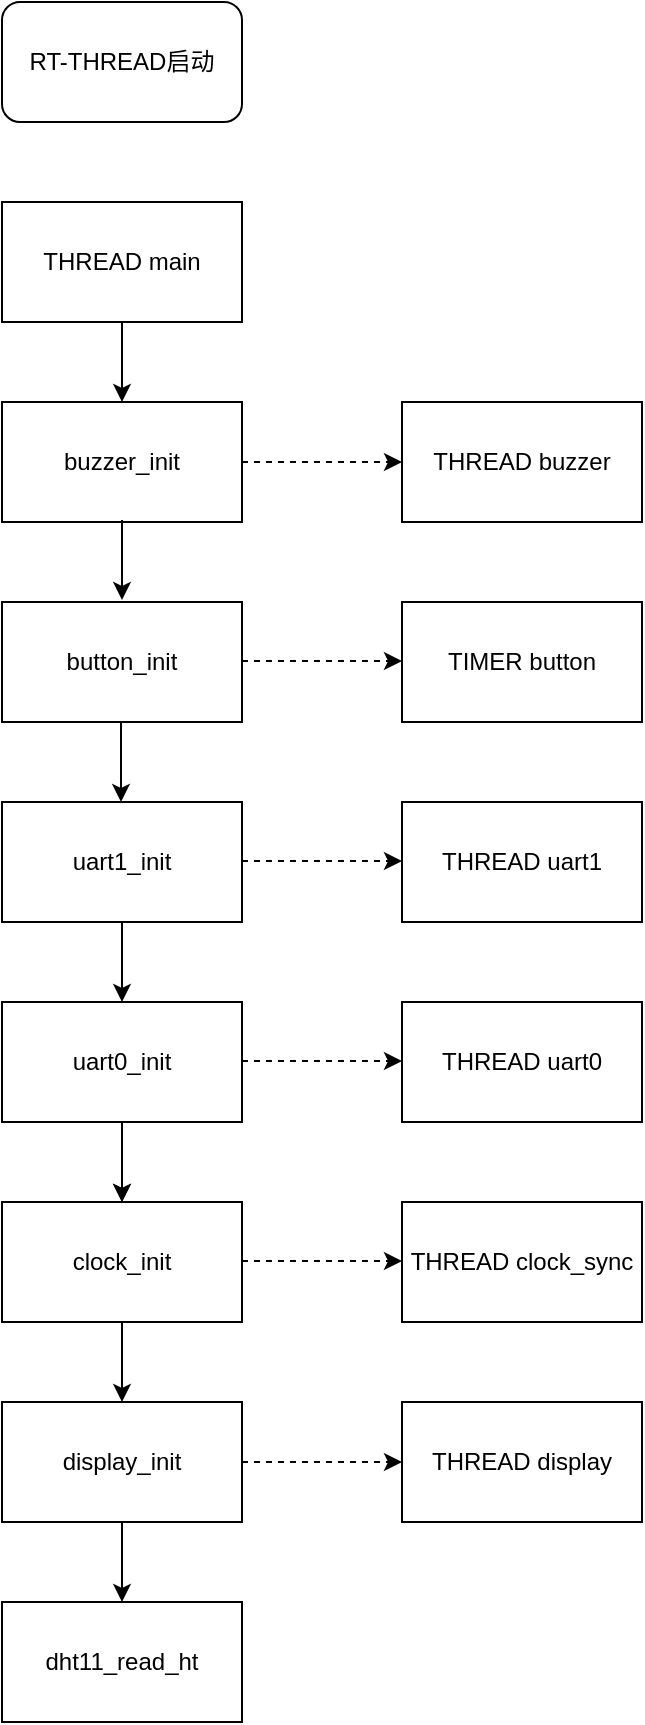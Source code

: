 <mxfile version="19.0.3" type="github">
  <diagram id="kJk4uJ9yfwuJy3zpaMZb" name="Page-1">
    <mxGraphModel dx="1209" dy="700" grid="1" gridSize="10" guides="1" tooltips="1" connect="1" arrows="1" fold="1" page="1" pageScale="1" pageWidth="827" pageHeight="1169" math="0" shadow="0">
      <root>
        <mxCell id="0" />
        <mxCell id="1" parent="0" />
        <mxCell id="GbeZwU4aBQHvOexcGolt-1" value="RT-THREAD启动" style="rounded=1;whiteSpace=wrap;html=1;" vertex="1" parent="1">
          <mxGeometry x="350" y="340" width="120" height="60" as="geometry" />
        </mxCell>
        <mxCell id="GbeZwU4aBQHvOexcGolt-2" value="THREAD main" style="rounded=0;whiteSpace=wrap;html=1;" vertex="1" parent="1">
          <mxGeometry x="350" y="440" width="120" height="60" as="geometry" />
        </mxCell>
        <mxCell id="GbeZwU4aBQHvOexcGolt-3" value="buzzer_init" style="rounded=0;whiteSpace=wrap;html=1;" vertex="1" parent="1">
          <mxGeometry x="350" y="540" width="120" height="60" as="geometry" />
        </mxCell>
        <mxCell id="GbeZwU4aBQHvOexcGolt-4" value="THREAD buzzer" style="rounded=0;whiteSpace=wrap;html=1;" vertex="1" parent="1">
          <mxGeometry x="550" y="540" width="120" height="60" as="geometry" />
        </mxCell>
        <mxCell id="GbeZwU4aBQHvOexcGolt-5" value="button_init" style="rounded=0;whiteSpace=wrap;html=1;" vertex="1" parent="1">
          <mxGeometry x="350" y="640" width="120" height="60" as="geometry" />
        </mxCell>
        <mxCell id="GbeZwU4aBQHvOexcGolt-6" value="uart1_init" style="rounded=0;whiteSpace=wrap;html=1;" vertex="1" parent="1">
          <mxGeometry x="350" y="740" width="120" height="60" as="geometry" />
        </mxCell>
        <mxCell id="GbeZwU4aBQHvOexcGolt-7" value="TIMER button" style="rounded=0;whiteSpace=wrap;html=1;" vertex="1" parent="1">
          <mxGeometry x="550" y="640" width="120" height="60" as="geometry" />
        </mxCell>
        <mxCell id="GbeZwU4aBQHvOexcGolt-8" value="THREAD uart1" style="rounded=0;whiteSpace=wrap;html=1;" vertex="1" parent="1">
          <mxGeometry x="550" y="740" width="120" height="60" as="geometry" />
        </mxCell>
        <mxCell id="GbeZwU4aBQHvOexcGolt-41" value="" style="edgeStyle=orthogonalEdgeStyle;rounded=0;orthogonalLoop=1;jettySize=auto;html=1;" edge="1" parent="1" source="GbeZwU4aBQHvOexcGolt-9" target="GbeZwU4aBQHvOexcGolt-11">
          <mxGeometry relative="1" as="geometry" />
        </mxCell>
        <mxCell id="GbeZwU4aBQHvOexcGolt-9" value="uart0_init" style="rounded=0;whiteSpace=wrap;html=1;" vertex="1" parent="1">
          <mxGeometry x="350" y="840" width="120" height="60" as="geometry" />
        </mxCell>
        <mxCell id="GbeZwU4aBQHvOexcGolt-10" value="THREAD uart0" style="rounded=0;whiteSpace=wrap;html=1;" vertex="1" parent="1">
          <mxGeometry x="550" y="840" width="120" height="60" as="geometry" />
        </mxCell>
        <mxCell id="GbeZwU4aBQHvOexcGolt-11" value="clock_init" style="rounded=0;whiteSpace=wrap;html=1;" vertex="1" parent="1">
          <mxGeometry x="350" y="940" width="120" height="60" as="geometry" />
        </mxCell>
        <mxCell id="GbeZwU4aBQHvOexcGolt-12" value="THREAD clock_sync" style="rounded=0;whiteSpace=wrap;html=1;" vertex="1" parent="1">
          <mxGeometry x="550" y="940" width="120" height="60" as="geometry" />
        </mxCell>
        <mxCell id="GbeZwU4aBQHvOexcGolt-13" value="display_init" style="rounded=0;whiteSpace=wrap;html=1;" vertex="1" parent="1">
          <mxGeometry x="350" y="1040" width="120" height="60" as="geometry" />
        </mxCell>
        <mxCell id="GbeZwU4aBQHvOexcGolt-14" value="THREAD display" style="rounded=0;whiteSpace=wrap;html=1;" vertex="1" parent="1">
          <mxGeometry x="550" y="1040" width="120" height="60" as="geometry" />
        </mxCell>
        <mxCell id="GbeZwU4aBQHvOexcGolt-19" value="" style="endArrow=classic;html=1;rounded=0;exitX=0.5;exitY=1;exitDx=0;exitDy=0;" edge="1" parent="1">
          <mxGeometry width="50" height="50" relative="1" as="geometry">
            <mxPoint x="410" y="599" as="sourcePoint" />
            <mxPoint x="410" y="639" as="targetPoint" />
          </mxGeometry>
        </mxCell>
        <mxCell id="GbeZwU4aBQHvOexcGolt-20" value="" style="endArrow=classic;html=1;rounded=0;exitX=0.5;exitY=1;exitDx=0;exitDy=0;" edge="1" parent="1">
          <mxGeometry width="50" height="50" relative="1" as="geometry">
            <mxPoint x="409.5" y="700" as="sourcePoint" />
            <mxPoint x="409.5" y="740" as="targetPoint" />
          </mxGeometry>
        </mxCell>
        <mxCell id="GbeZwU4aBQHvOexcGolt-22" value="" style="endArrow=classic;html=1;rounded=0;" edge="1" parent="1" source="GbeZwU4aBQHvOexcGolt-9" target="GbeZwU4aBQHvOexcGolt-11">
          <mxGeometry width="50" height="50" relative="1" as="geometry">
            <mxPoint x="409.5" y="900" as="sourcePoint" />
            <mxPoint x="409.5" y="940" as="targetPoint" />
          </mxGeometry>
        </mxCell>
        <mxCell id="GbeZwU4aBQHvOexcGolt-26" value="" style="endArrow=classic;html=1;rounded=0;exitX=0.5;exitY=1;exitDx=0;exitDy=0;entryX=0.5;entryY=0;entryDx=0;entryDy=0;" edge="1" parent="1" source="GbeZwU4aBQHvOexcGolt-2" target="GbeZwU4aBQHvOexcGolt-3">
          <mxGeometry width="50" height="50" relative="1" as="geometry">
            <mxPoint x="390" y="820" as="sourcePoint" />
            <mxPoint x="440" y="770" as="targetPoint" />
          </mxGeometry>
        </mxCell>
        <mxCell id="GbeZwU4aBQHvOexcGolt-35" value="" style="endArrow=classic;html=1;rounded=0;entryX=0;entryY=0.5;entryDx=0;entryDy=0;dashed=1;" edge="1" parent="1" target="GbeZwU4aBQHvOexcGolt-14">
          <mxGeometry width="50" height="50" relative="1" as="geometry">
            <mxPoint x="470" y="1070" as="sourcePoint" />
            <mxPoint x="520" y="1020" as="targetPoint" />
          </mxGeometry>
        </mxCell>
        <mxCell id="GbeZwU4aBQHvOexcGolt-36" value="" style="endArrow=classic;html=1;rounded=0;entryX=0;entryY=0.5;entryDx=0;entryDy=0;dashed=1;" edge="1" parent="1">
          <mxGeometry width="50" height="50" relative="1" as="geometry">
            <mxPoint x="470" y="969.5" as="sourcePoint" />
            <mxPoint x="550" y="969.5" as="targetPoint" />
          </mxGeometry>
        </mxCell>
        <mxCell id="GbeZwU4aBQHvOexcGolt-37" value="" style="endArrow=classic;html=1;rounded=0;entryX=0;entryY=0.5;entryDx=0;entryDy=0;dashed=1;" edge="1" parent="1">
          <mxGeometry width="50" height="50" relative="1" as="geometry">
            <mxPoint x="470" y="869.5" as="sourcePoint" />
            <mxPoint x="550" y="869.5" as="targetPoint" />
          </mxGeometry>
        </mxCell>
        <mxCell id="GbeZwU4aBQHvOexcGolt-38" value="" style="endArrow=classic;html=1;rounded=0;entryX=0;entryY=0.5;entryDx=0;entryDy=0;dashed=1;" edge="1" parent="1">
          <mxGeometry width="50" height="50" relative="1" as="geometry">
            <mxPoint x="470" y="769.5" as="sourcePoint" />
            <mxPoint x="550" y="769.5" as="targetPoint" />
          </mxGeometry>
        </mxCell>
        <mxCell id="GbeZwU4aBQHvOexcGolt-39" value="" style="endArrow=classic;html=1;rounded=0;entryX=0;entryY=0.5;entryDx=0;entryDy=0;dashed=1;" edge="1" parent="1">
          <mxGeometry width="50" height="50" relative="1" as="geometry">
            <mxPoint x="470" y="669.5" as="sourcePoint" />
            <mxPoint x="550" y="669.5" as="targetPoint" />
          </mxGeometry>
        </mxCell>
        <mxCell id="GbeZwU4aBQHvOexcGolt-40" value="" style="endArrow=classic;html=1;rounded=0;entryX=0;entryY=0.5;entryDx=0;entryDy=0;dashed=1;" edge="1" parent="1">
          <mxGeometry width="50" height="50" relative="1" as="geometry">
            <mxPoint x="470" y="570" as="sourcePoint" />
            <mxPoint x="550" y="570" as="targetPoint" />
          </mxGeometry>
        </mxCell>
        <mxCell id="GbeZwU4aBQHvOexcGolt-43" value="" style="endArrow=classic;html=1;rounded=0;" edge="1" parent="1" source="GbeZwU4aBQHvOexcGolt-6" target="GbeZwU4aBQHvOexcGolt-9">
          <mxGeometry width="50" height="50" relative="1" as="geometry">
            <mxPoint x="408.5" y="801" as="sourcePoint" />
            <mxPoint x="408.5" y="841" as="targetPoint" />
          </mxGeometry>
        </mxCell>
        <mxCell id="GbeZwU4aBQHvOexcGolt-45" value="dht11_read_ht" style="rounded=0;whiteSpace=wrap;html=1;" vertex="1" parent="1">
          <mxGeometry x="350" y="1140" width="120" height="60" as="geometry" />
        </mxCell>
        <mxCell id="GbeZwU4aBQHvOexcGolt-46" value="" style="endArrow=classic;html=1;rounded=0;exitX=0.5;exitY=1;exitDx=0;exitDy=0;" edge="1" parent="1" source="GbeZwU4aBQHvOexcGolt-11" target="GbeZwU4aBQHvOexcGolt-13">
          <mxGeometry width="50" height="50" relative="1" as="geometry">
            <mxPoint x="390" y="1120" as="sourcePoint" />
            <mxPoint x="440" y="1070" as="targetPoint" />
          </mxGeometry>
        </mxCell>
        <mxCell id="GbeZwU4aBQHvOexcGolt-47" value="" style="endArrow=classic;html=1;rounded=0;exitX=0.5;exitY=1;exitDx=0;exitDy=0;entryX=0.5;entryY=0;entryDx=0;entryDy=0;" edge="1" parent="1" source="GbeZwU4aBQHvOexcGolt-13" target="GbeZwU4aBQHvOexcGolt-45">
          <mxGeometry width="50" height="50" relative="1" as="geometry">
            <mxPoint x="420" y="1010" as="sourcePoint" />
            <mxPoint x="420" y="1050" as="targetPoint" />
          </mxGeometry>
        </mxCell>
      </root>
    </mxGraphModel>
  </diagram>
</mxfile>
